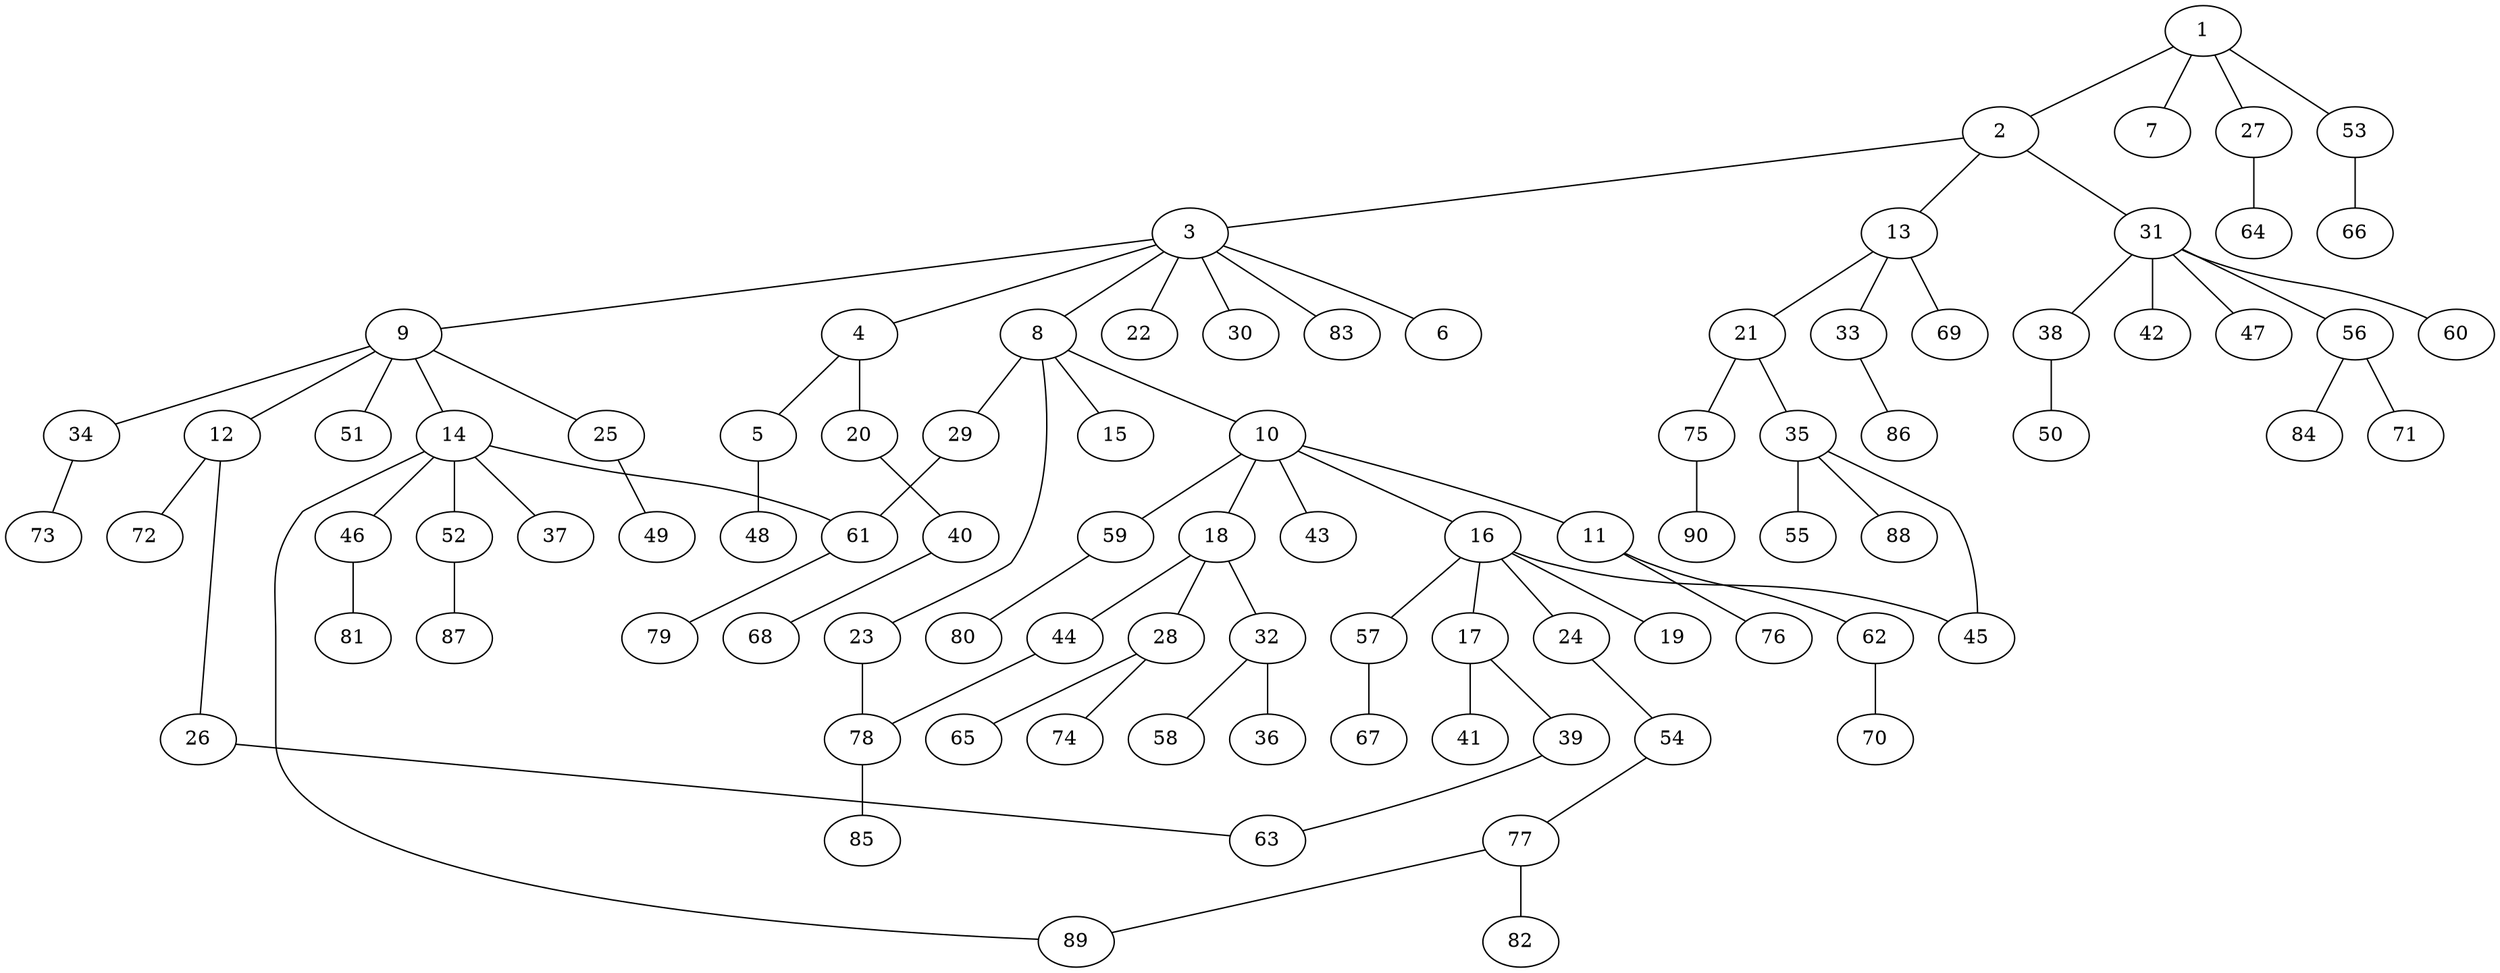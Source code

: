 graph graphname {1--2
1--7
1--27
1--53
2--3
2--13
2--31
3--4
3--6
3--8
3--9
3--22
3--30
3--83
4--5
4--20
5--48
8--10
8--15
8--23
8--29
9--12
9--14
9--25
9--34
9--51
10--11
10--16
10--18
10--43
10--59
11--62
11--76
12--26
12--72
13--21
13--33
13--69
14--37
14--46
14--52
14--61
14--89
16--17
16--19
16--24
16--45
16--57
17--39
17--41
18--28
18--32
18--44
20--40
21--35
21--75
23--78
24--54
25--49
26--63
27--64
28--65
28--74
29--61
31--38
31--42
31--47
31--56
31--60
32--36
32--58
33--86
34--73
35--45
35--55
35--88
38--50
39--63
40--68
44--78
46--81
52--87
53--66
54--77
56--71
56--84
57--67
59--80
61--79
62--70
75--90
77--82
77--89
78--85
}